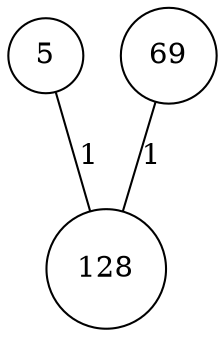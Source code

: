 graph qubit_interaction_graph {
    node [shape=circle];
    5 -- 128 [label=1];
    69 -- 128 [label=1];
}